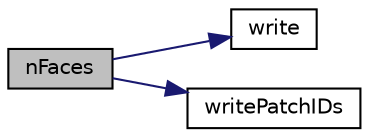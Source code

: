 digraph "nFaces"
{
  bgcolor="transparent";
  edge [fontname="Helvetica",fontsize="10",labelfontname="Helvetica",labelfontsize="10"];
  node [fontname="Helvetica",fontsize="10",shape=record];
  rankdir="LR";
  Node1 [label="nFaces",height=0.2,width=0.4,color="black", fillcolor="grey75", style="filled", fontcolor="black"];
  Node1 -> Node2 [color="midnightblue",fontsize="10",style="solid",fontname="Helvetica"];
  Node2 [label="write",height=0.2,width=0.4,color="black",URL="$a01860.html#a4df3579ca0b125cf29a19b11be39c604",tooltip="Write volFields. "];
  Node1 -> Node3 [color="midnightblue",fontsize="10",style="solid",fontname="Helvetica"];
  Node3 [label="writePatchIDs",height=0.2,width=0.4,color="black",URL="$a01860.html#ac98681567ddd5f06fbdeead593e77914",tooltip="Write cellIDs. "];
}
